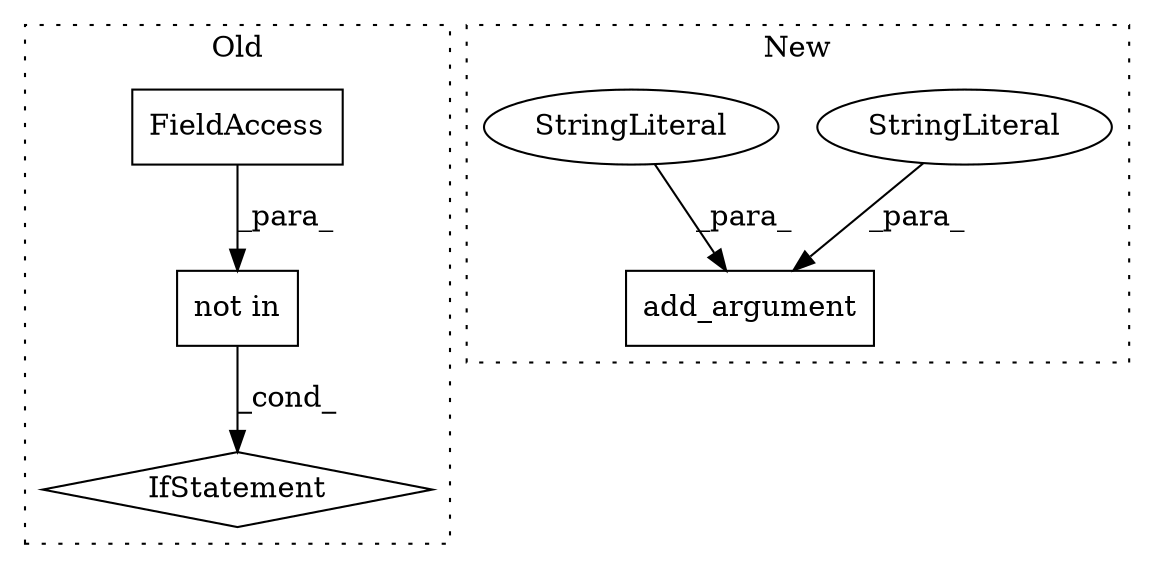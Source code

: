 digraph G {
subgraph cluster0 {
1 [label="not in" a="108" s="2250" l="19" shape="box"];
5 [label="IfStatement" a="25" s="2227,2270" l="4,2" shape="diamond"];
6 [label="FieldAccess" a="22" s="2250" l="4" shape="box"];
label = "Old";
style="dotted";
}
subgraph cluster1 {
2 [label="add_argument" a="32" s="765,815" l="13,1" shape="box"];
3 [label="StringLiteral" a="45" s="783" l="12" shape="ellipse"];
4 [label="StringLiteral" a="45" s="778" l="4" shape="ellipse"];
label = "New";
style="dotted";
}
1 -> 5 [label="_cond_"];
3 -> 2 [label="_para_"];
4 -> 2 [label="_para_"];
6 -> 1 [label="_para_"];
}